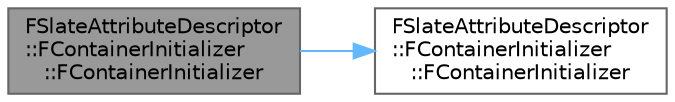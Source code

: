 digraph "FSlateAttributeDescriptor::FContainerInitializer::FContainerInitializer"
{
 // INTERACTIVE_SVG=YES
 // LATEX_PDF_SIZE
  bgcolor="transparent";
  edge [fontname=Helvetica,fontsize=10,labelfontname=Helvetica,labelfontsize=10];
  node [fontname=Helvetica,fontsize=10,shape=box,height=0.2,width=0.4];
  rankdir="LR";
  Node1 [id="Node000001",label="FSlateAttributeDescriptor\l::FContainerInitializer\l::FContainerInitializer",height=0.2,width=0.4,color="gray40", fillcolor="grey60", style="filled", fontcolor="black",tooltip=" "];
  Node1 -> Node2 [id="edge1_Node000001_Node000002",color="steelblue1",style="solid",tooltip=" "];
  Node2 [id="Node000002",label="FSlateAttributeDescriptor\l::FContainerInitializer\l::FContainerInitializer",height=0.2,width=0.4,color="grey40", fillcolor="white", style="filled",URL="$d7/d11/structFSlateAttributeDescriptor_1_1FContainerInitializer.html#aaca59aca05fbf4806293eae85e68d5b4",tooltip=" "];
}
